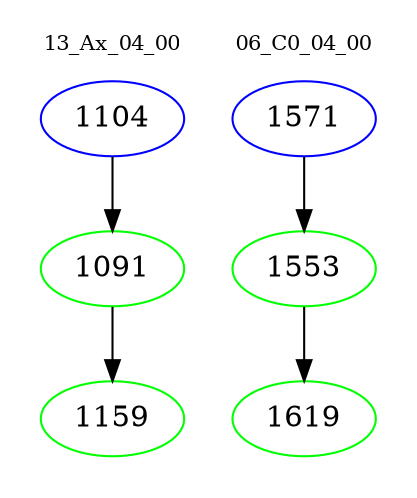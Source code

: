 digraph{
subgraph cluster_0 {
color = white
label = "13_Ax_04_00";
fontsize=10;
T0_1104 [label="1104", color="blue"]
T0_1104 -> T0_1091 [color="black"]
T0_1091 [label="1091", color="green"]
T0_1091 -> T0_1159 [color="black"]
T0_1159 [label="1159", color="green"]
}
subgraph cluster_1 {
color = white
label = "06_C0_04_00";
fontsize=10;
T1_1571 [label="1571", color="blue"]
T1_1571 -> T1_1553 [color="black"]
T1_1553 [label="1553", color="green"]
T1_1553 -> T1_1619 [color="black"]
T1_1619 [label="1619", color="green"]
}
}
